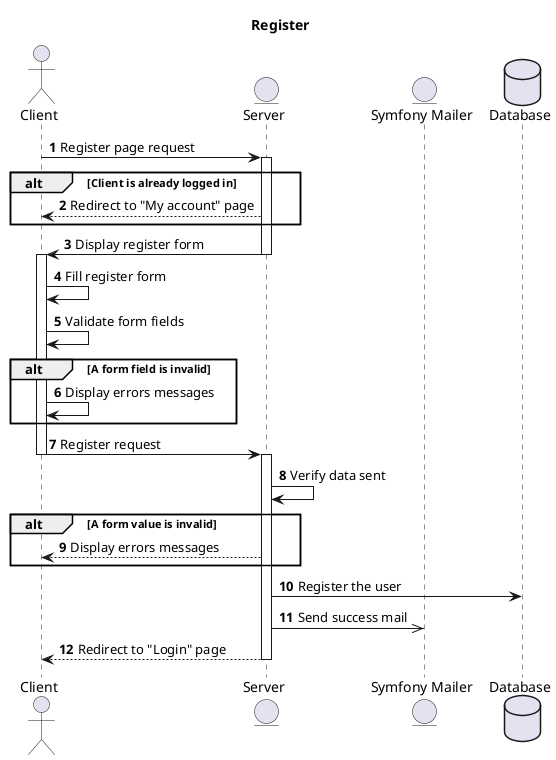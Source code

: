 @startuml

title Register 
autonumber

actor Client 
entity Server
entity "Symfony Mailer" as SymfonyMailer
Database Database

Client -> Server : Register page request

activate Server 

alt Client is already logged in
    Server --> Client : Redirect to "My account" page
end

Server -> Client : Display register form

deactivate Server 

activate Client

Client -> Client : Fill register form
Client -> Client : Validate form fields

alt A form field is invalid 
    Client -> Client : Display errors messages
end

Client -> Server : Register request

deactivate Client

activate Server 

Server -> Server : Verify data sent

alt A form value is invalid 
    Server --> Client : Display errors messages
end

Server -> Database : Register the user
Server ->> SymfonyMailer : Send success mail

Server --> Client : Redirect to "Login" page

deactivate Server

@enduml